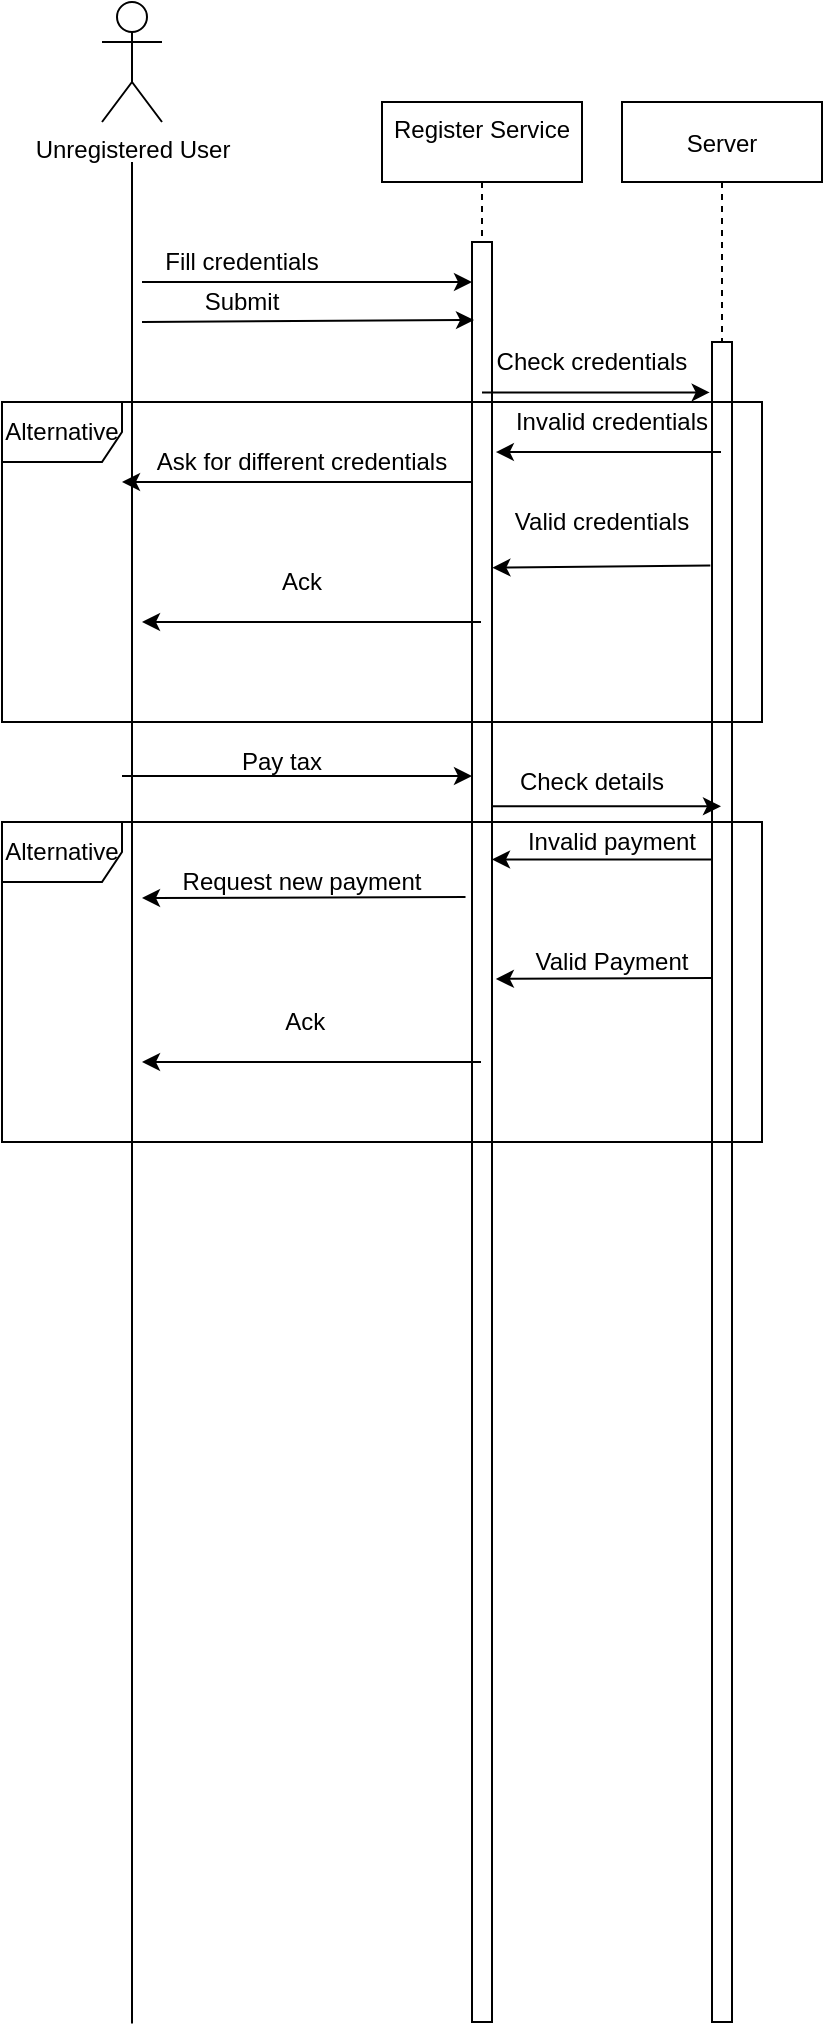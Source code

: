 <mxfile version="14.5.7" type="device"><diagram id="kgpKYQtTHZ0yAKxKKP6v" name="Page-1"><mxGraphModel dx="2272" dy="794" grid="1" gridSize="10" guides="1" tooltips="1" connect="1" arrows="1" fold="1" page="1" pageScale="1" pageWidth="850" pageHeight="1100" math="0" shadow="0"><root><mxCell id="0"/><mxCell id="1" parent="0"/><mxCell id="3nuBFxr9cyL0pnOWT2aG-1" value="Register Service&#10;" style="shape=umlLifeline;perimeter=lifelinePerimeter;container=1;collapsible=0;recursiveResize=0;rounded=0;shadow=0;strokeWidth=1;" parent="1" vertex="1"><mxGeometry x="180" y="80" width="100" height="960" as="geometry"/></mxCell><mxCell id="3nuBFxr9cyL0pnOWT2aG-2" value="" style="points=[];perimeter=orthogonalPerimeter;rounded=0;shadow=0;strokeWidth=1;" parent="3nuBFxr9cyL0pnOWT2aG-1" vertex="1"><mxGeometry x="45" y="70" width="10" height="890" as="geometry"/></mxCell><mxCell id="-2DabD0jqT7KNvRLEArw-22" value="Invalid credentials" style="text;html=1;strokeColor=none;fillColor=none;align=center;verticalAlign=middle;whiteSpace=wrap;rounded=0;" vertex="1" parent="3nuBFxr9cyL0pnOWT2aG-1"><mxGeometry x="60" y="150" width="110" height="20" as="geometry"/></mxCell><mxCell id="-2DabD0jqT7KNvRLEArw-27" value="Invalid payment" style="text;html=1;strokeColor=none;fillColor=none;align=center;verticalAlign=middle;whiteSpace=wrap;rounded=0;" vertex="1" parent="3nuBFxr9cyL0pnOWT2aG-1"><mxGeometry x="60" y="360" width="110" height="20" as="geometry"/></mxCell><mxCell id="-2DabD0jqT7KNvRLEArw-30" value="Valid Payment" style="text;html=1;strokeColor=none;fillColor=none;align=center;verticalAlign=middle;whiteSpace=wrap;rounded=0;" vertex="1" parent="3nuBFxr9cyL0pnOWT2aG-1"><mxGeometry x="60" y="420" width="110" height="20" as="geometry"/></mxCell><mxCell id="-2DabD0jqT7KNvRLEArw-34" value="Check details" style="text;html=1;strokeColor=none;fillColor=none;align=center;verticalAlign=middle;whiteSpace=wrap;rounded=0;" vertex="1" parent="3nuBFxr9cyL0pnOWT2aG-1"><mxGeometry x="60" y="330" width="90" height="20" as="geometry"/></mxCell><mxCell id="3nuBFxr9cyL0pnOWT2aG-5" value="Server" style="shape=umlLifeline;perimeter=lifelinePerimeter;container=1;collapsible=0;recursiveResize=0;rounded=0;shadow=0;strokeWidth=1;" parent="1" vertex="1"><mxGeometry x="300" y="80" width="100" height="960" as="geometry"/></mxCell><mxCell id="3nuBFxr9cyL0pnOWT2aG-6" value="" style="points=[];perimeter=orthogonalPerimeter;rounded=0;shadow=0;strokeWidth=1;" parent="3nuBFxr9cyL0pnOWT2aG-5" vertex="1"><mxGeometry x="45" y="120" width="10" height="840" as="geometry"/></mxCell><mxCell id="-2DabD0jqT7KNvRLEArw-1" value="Unregistered User&lt;br&gt;" style="shape=umlActor;verticalLabelPosition=bottom;verticalAlign=top;html=1;outlineConnect=0;" vertex="1" parent="1"><mxGeometry x="40" y="30" width="30" height="60" as="geometry"/></mxCell><mxCell id="-2DabD0jqT7KNvRLEArw-3" value="" style="endArrow=none;html=1;" edge="1" parent="1"><mxGeometry width="50" height="50" relative="1" as="geometry"><mxPoint x="55" y="1040.69" as="sourcePoint"/><mxPoint x="55" y="110" as="targetPoint"/></mxGeometry></mxCell><mxCell id="-2DabD0jqT7KNvRLEArw-4" value="" style="endArrow=classic;html=1;" edge="1" parent="1" target="3nuBFxr9cyL0pnOWT2aG-2"><mxGeometry width="50" height="50" relative="1" as="geometry"><mxPoint x="60" y="170" as="sourcePoint"/><mxPoint x="460" y="230" as="targetPoint"/></mxGeometry></mxCell><mxCell id="-2DabD0jqT7KNvRLEArw-5" value="Fill credentials" style="text;html=1;strokeColor=none;fillColor=none;align=center;verticalAlign=middle;whiteSpace=wrap;rounded=0;" vertex="1" parent="1"><mxGeometry x="50" y="150" width="120" height="20" as="geometry"/></mxCell><mxCell id="-2DabD0jqT7KNvRLEArw-6" value="" style="endArrow=classic;html=1;" edge="1" parent="1"><mxGeometry width="50" height="50" relative="1" as="geometry"><mxPoint x="60" y="190" as="sourcePoint"/><mxPoint x="226" y="189" as="targetPoint"/></mxGeometry></mxCell><mxCell id="-2DabD0jqT7KNvRLEArw-7" value="Submit" style="text;html=1;strokeColor=none;fillColor=none;align=center;verticalAlign=middle;whiteSpace=wrap;rounded=0;" vertex="1" parent="1"><mxGeometry x="80" y="170" width="60" height="20" as="geometry"/></mxCell><mxCell id="-2DabD0jqT7KNvRLEArw-8" value="" style="endArrow=classic;html=1;" edge="1" parent="1" target="3nuBFxr9cyL0pnOWT2aG-2"><mxGeometry width="50" height="50" relative="1" as="geometry"><mxPoint x="50" y="417" as="sourcePoint"/><mxPoint x="140" y="250" as="targetPoint"/></mxGeometry></mxCell><mxCell id="-2DabD0jqT7KNvRLEArw-11" value="Pay tax" style="text;html=1;strokeColor=none;fillColor=none;align=center;verticalAlign=middle;whiteSpace=wrap;rounded=0;" vertex="1" parent="1"><mxGeometry x="100" y="400" width="60" height="20" as="geometry"/></mxCell><mxCell id="-2DabD0jqT7KNvRLEArw-12" value="" style="endArrow=classic;html=1;exitX=-0.324;exitY=0.368;exitDx=0;exitDy=0;exitPerimeter=0;" edge="1" parent="1" source="3nuBFxr9cyL0pnOWT2aG-2"><mxGeometry width="50" height="50" relative="1" as="geometry"><mxPoint x="100" y="320" as="sourcePoint"/><mxPoint x="60" y="478" as="targetPoint"/><Array as="points"/></mxGeometry></mxCell><mxCell id="-2DabD0jqT7KNvRLEArw-13" value="&amp;nbsp;Ack" style="text;html=1;strokeColor=none;fillColor=none;align=center;verticalAlign=middle;whiteSpace=wrap;rounded=0;" vertex="1" parent="1"><mxGeometry x="120" y="530" width="40" height="20" as="geometry"/></mxCell><mxCell id="-2DabD0jqT7KNvRLEArw-15" value="Alternative" style="shape=umlFrame;whiteSpace=wrap;html=1;" vertex="1" parent="1"><mxGeometry x="-10" y="230" width="380" height="160" as="geometry"/></mxCell><mxCell id="-2DabD0jqT7KNvRLEArw-17" value="Check credentials" style="text;html=1;strokeColor=none;fillColor=none;align=center;verticalAlign=middle;whiteSpace=wrap;rounded=0;" vertex="1" parent="1"><mxGeometry x="190" y="200" width="190" height="20" as="geometry"/></mxCell><mxCell id="-2DabD0jqT7KNvRLEArw-18" value="" style="endArrow=classic;html=1;" edge="1" parent="1" source="3nuBFxr9cyL0pnOWT2aG-1"><mxGeometry width="50" height="50" relative="1" as="geometry"><mxPoint x="410" y="250" as="sourcePoint"/><mxPoint x="60" y="340" as="targetPoint"/></mxGeometry></mxCell><mxCell id="-2DabD0jqT7KNvRLEArw-19" value="" style="endArrow=classic;html=1;" edge="1" parent="1" source="3nuBFxr9cyL0pnOWT2aG-2"><mxGeometry width="50" height="50" relative="1" as="geometry"><mxPoint x="410" y="250" as="sourcePoint"/><mxPoint x="50" y="270" as="targetPoint"/></mxGeometry></mxCell><mxCell id="-2DabD0jqT7KNvRLEArw-20" value="" style="endArrow=classic;html=1;entryX=1.193;entryY=0.118;entryDx=0;entryDy=0;entryPerimeter=0;" edge="1" parent="1" source="3nuBFxr9cyL0pnOWT2aG-5" target="3nuBFxr9cyL0pnOWT2aG-2"><mxGeometry width="50" height="50" relative="1" as="geometry"><mxPoint x="410" y="250" as="sourcePoint"/><mxPoint x="460" y="200" as="targetPoint"/></mxGeometry></mxCell><mxCell id="-2DabD0jqT7KNvRLEArw-21" value="" style="endArrow=classic;html=1;exitX=0.021;exitY=0.308;exitDx=0;exitDy=0;exitPerimeter=0;" edge="1" parent="1" source="3nuBFxr9cyL0pnOWT2aG-6" target="3nuBFxr9cyL0pnOWT2aG-2"><mxGeometry width="50" height="50" relative="1" as="geometry"><mxPoint x="340" y="251" as="sourcePoint"/><mxPoint x="460" y="200" as="targetPoint"/></mxGeometry></mxCell><mxCell id="-2DabD0jqT7KNvRLEArw-23" value="Ask for different credentials" style="text;html=1;strokeColor=none;fillColor=none;align=center;verticalAlign=middle;whiteSpace=wrap;rounded=0;" vertex="1" parent="1"><mxGeometry x="60" y="250" width="160" height="20" as="geometry"/></mxCell><mxCell id="-2DabD0jqT7KNvRLEArw-24" value="Valid credentials" style="text;html=1;strokeColor=none;fillColor=none;align=center;verticalAlign=middle;whiteSpace=wrap;rounded=0;" vertex="1" parent="1"><mxGeometry x="240" y="280" width="100" height="20" as="geometry"/></mxCell><mxCell id="-2DabD0jqT7KNvRLEArw-25" value="Ack" style="text;html=1;strokeColor=none;fillColor=none;align=center;verticalAlign=middle;whiteSpace=wrap;rounded=0;" vertex="1" parent="1"><mxGeometry x="60" y="310" width="160" height="20" as="geometry"/></mxCell><mxCell id="-2DabD0jqT7KNvRLEArw-26" value="" style="endArrow=classic;html=1;entryX=-0.117;entryY=0.03;entryDx=0;entryDy=0;entryPerimeter=0;" edge="1" parent="1" source="3nuBFxr9cyL0pnOWT2aG-1" target="3nuBFxr9cyL0pnOWT2aG-6"><mxGeometry width="50" height="50" relative="1" as="geometry"><mxPoint x="420" y="280" as="sourcePoint"/><mxPoint x="470" y="230" as="targetPoint"/></mxGeometry></mxCell><mxCell id="-2DabD0jqT7KNvRLEArw-28" value="" style="endArrow=classic;html=1;" edge="1" parent="1" source="3nuBFxr9cyL0pnOWT2aG-1"><mxGeometry width="50" height="50" relative="1" as="geometry"><mxPoint x="420" y="410" as="sourcePoint"/><mxPoint x="60" y="560" as="targetPoint"/></mxGeometry></mxCell><mxCell id="-2DabD0jqT7KNvRLEArw-29" value="" style="endArrow=classic;html=1;entryX=1.193;entryY=0.414;entryDx=0;entryDy=0;entryPerimeter=0;" edge="1" parent="1" target="3nuBFxr9cyL0pnOWT2aG-2"><mxGeometry width="50" height="50" relative="1" as="geometry"><mxPoint x="345" y="518" as="sourcePoint"/><mxPoint x="470" y="360" as="targetPoint"/></mxGeometry></mxCell><mxCell id="-2DabD0jqT7KNvRLEArw-31" value="Request new payment" style="text;html=1;strokeColor=none;fillColor=none;align=center;verticalAlign=middle;whiteSpace=wrap;rounded=0;" vertex="1" parent="1"><mxGeometry x="60" y="460" width="160" height="20" as="geometry"/></mxCell><mxCell id="-2DabD0jqT7KNvRLEArw-32" value="Alternative" style="shape=umlFrame;whiteSpace=wrap;html=1;" vertex="1" parent="1"><mxGeometry x="-10" y="440" width="380" height="160" as="geometry"/></mxCell><mxCell id="-2DabD0jqT7KNvRLEArw-33" value="" style="endArrow=classic;html=1;exitX=0.986;exitY=0.317;exitDx=0;exitDy=0;exitPerimeter=0;" edge="1" parent="1" source="3nuBFxr9cyL0pnOWT2aG-2" target="3nuBFxr9cyL0pnOWT2aG-5"><mxGeometry width="50" height="50" relative="1" as="geometry"><mxPoint x="420" y="610" as="sourcePoint"/><mxPoint x="470" y="560" as="targetPoint"/></mxGeometry></mxCell><mxCell id="-2DabD0jqT7KNvRLEArw-16" value="" style="endArrow=classic;html=1;entryX=1.021;entryY=0.183;entryDx=0;entryDy=0;entryPerimeter=0;exitX=-0.083;exitY=0.133;exitDx=0;exitDy=0;exitPerimeter=0;" edge="1" parent="1" source="3nuBFxr9cyL0pnOWT2aG-6" target="3nuBFxr9cyL0pnOWT2aG-2"><mxGeometry width="50" height="50" relative="1" as="geometry"><mxPoint x="470" y="290" as="sourcePoint"/><mxPoint x="340" y="220" as="targetPoint"/></mxGeometry></mxCell></root></mxGraphModel></diagram></mxfile>